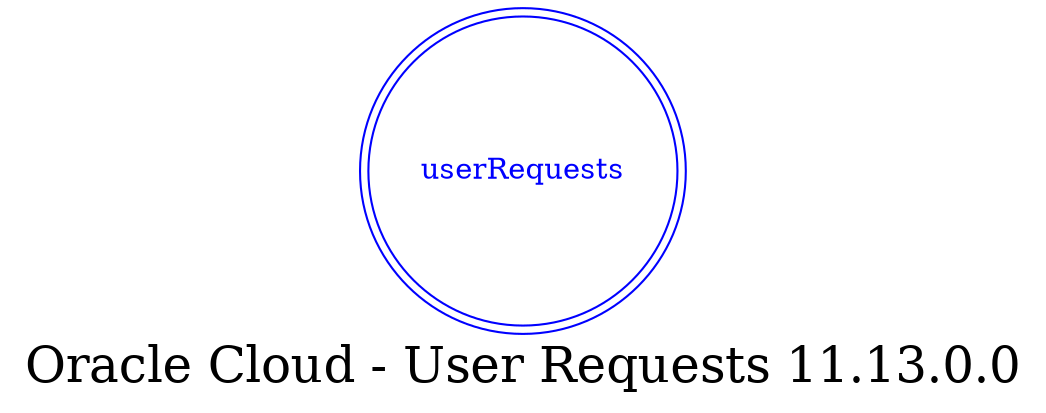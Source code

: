 digraph LexiconGraph {
graph[label="Oracle Cloud - User Requests 11.13.0.0", fontsize=24]
splines=true
"userRequests" [color=blue, fontcolor=blue, shape=doublecircle]
}
